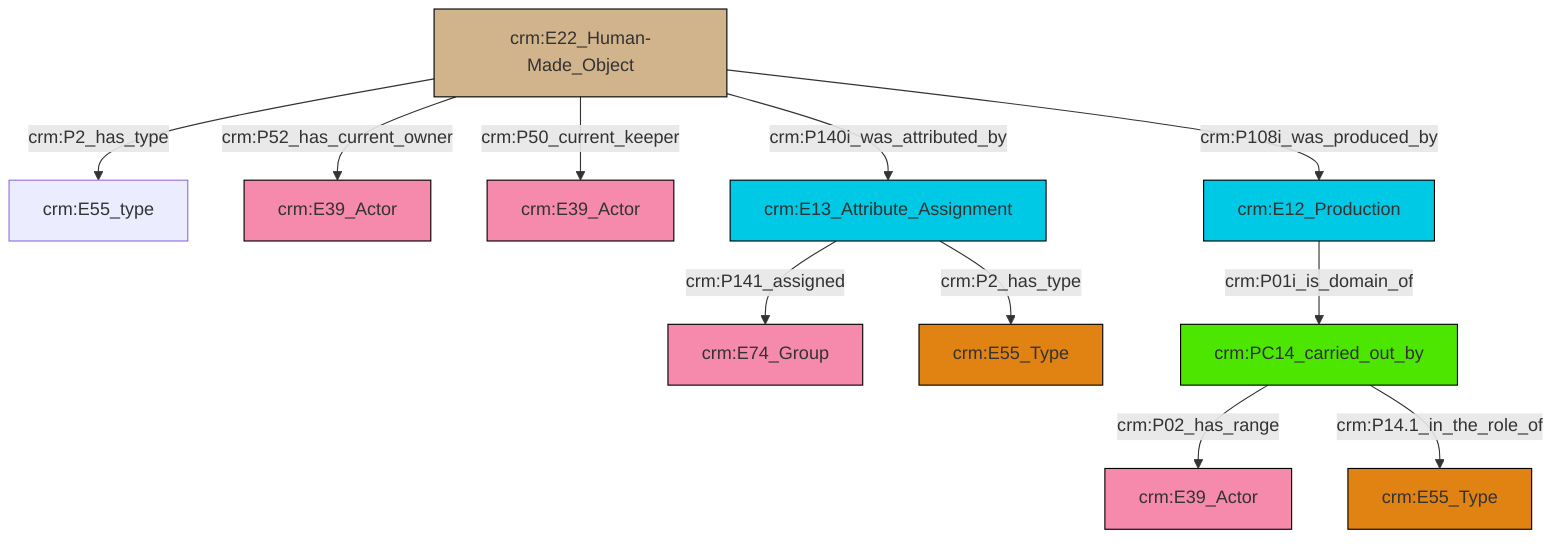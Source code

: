 graph TD
classDef Literal fill:#f2f2f2,stroke:#000000;
classDef CRM_Entity fill:#FFFFFF,stroke:#000000;
classDef Temporal_Entity fill:#00C9E6, stroke:#000000;
classDef Type fill:#E18312, stroke:#000000;
classDef Time-Span fill:#2C9C91, stroke:#000000;
classDef Appellation fill:#FFEB7F, stroke:#000000;
classDef Place fill:#008836, stroke:#000000;
classDef Persistent_Item fill:#B266B2, stroke:#000000;
classDef Conceptual_Object fill:#FFD700, stroke:#000000;
classDef Physical_Thing fill:#D2B48C, stroke:#000000;
classDef Actor fill:#f58aad, stroke:#000000;
classDef PC_Classes fill:#4ce600, stroke:#000000;
classDef Multi fill:#cccccc,stroke:#000000;

4["crm:E22_Human-Made_Object"]:::Physical_Thing -->|crm:P52_has_current_owner| 5["crm:E39_Actor"]:::Actor
4["crm:E22_Human-Made_Object"]:::Physical_Thing -->|crm:P50_current_keeper| 8["crm:E39_Actor"]:::Actor
4["crm:E22_Human-Made_Object"]:::Physical_Thing -->|crm:P140i_was_attributed_by| 9["crm:E13_Attribute_Assignment"]:::Temporal_Entity
11["crm:PC14_carried_out_by"]:::PC_Classes -->|crm:P02_has_range| 12["crm:E39_Actor"]:::Actor
9["crm:E13_Attribute_Assignment"]:::Temporal_Entity -->|crm:P2_has_type| 6["crm:E55_Type"]:::Type
4["crm:E22_Human-Made_Object"]:::Physical_Thing -->|crm:P108i_was_produced_by| 15["crm:E12_Production"]:::Temporal_Entity
9["crm:E13_Attribute_Assignment"]:::Temporal_Entity -->|crm:P141_assigned| 0["crm:E74_Group"]:::Actor
4["crm:E22_Human-Made_Object"]:::Physical_Thing -->|crm:P2_has_type| 2["crm:E55_type"]:::Default
11["crm:PC14_carried_out_by"]:::PC_Classes -->|crm:P14.1_in_the_role_of| 18["crm:E55_Type"]:::Type
15["crm:E12_Production"]:::Temporal_Entity -->|crm:P01i_is_domain_of| 11["crm:PC14_carried_out_by"]:::PC_Classes